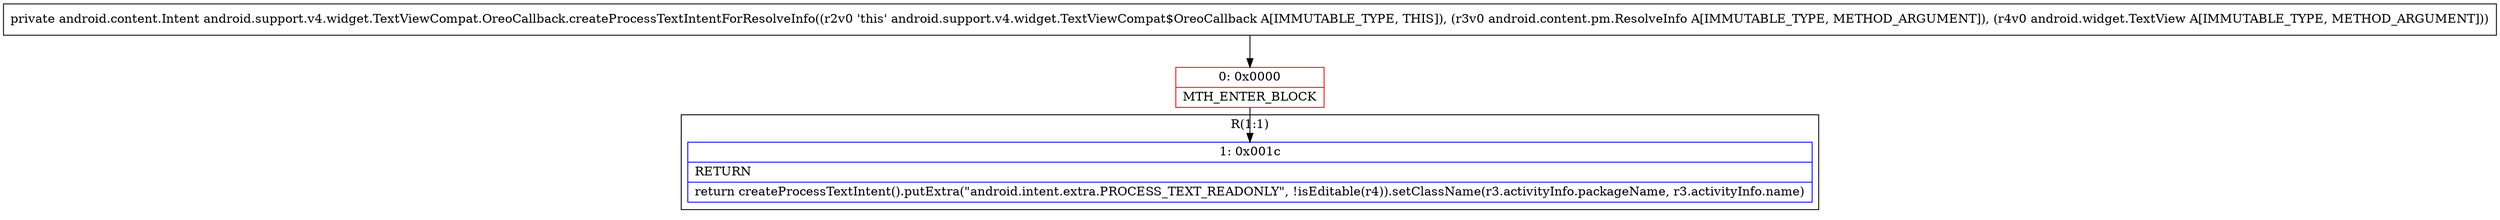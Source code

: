 digraph "CFG forandroid.support.v4.widget.TextViewCompat.OreoCallback.createProcessTextIntentForResolveInfo(Landroid\/content\/pm\/ResolveInfo;Landroid\/widget\/TextView;)Landroid\/content\/Intent;" {
subgraph cluster_Region_1536809100 {
label = "R(1:1)";
node [shape=record,color=blue];
Node_1 [shape=record,label="{1\:\ 0x001c|RETURN\l|return createProcessTextIntent().putExtra(\"android.intent.extra.PROCESS_TEXT_READONLY\", !isEditable(r4)).setClassName(r3.activityInfo.packageName, r3.activityInfo.name)\l}"];
}
Node_0 [shape=record,color=red,label="{0\:\ 0x0000|MTH_ENTER_BLOCK\l}"];
MethodNode[shape=record,label="{private android.content.Intent android.support.v4.widget.TextViewCompat.OreoCallback.createProcessTextIntentForResolveInfo((r2v0 'this' android.support.v4.widget.TextViewCompat$OreoCallback A[IMMUTABLE_TYPE, THIS]), (r3v0 android.content.pm.ResolveInfo A[IMMUTABLE_TYPE, METHOD_ARGUMENT]), (r4v0 android.widget.TextView A[IMMUTABLE_TYPE, METHOD_ARGUMENT])) }"];
MethodNode -> Node_0;
Node_0 -> Node_1;
}

